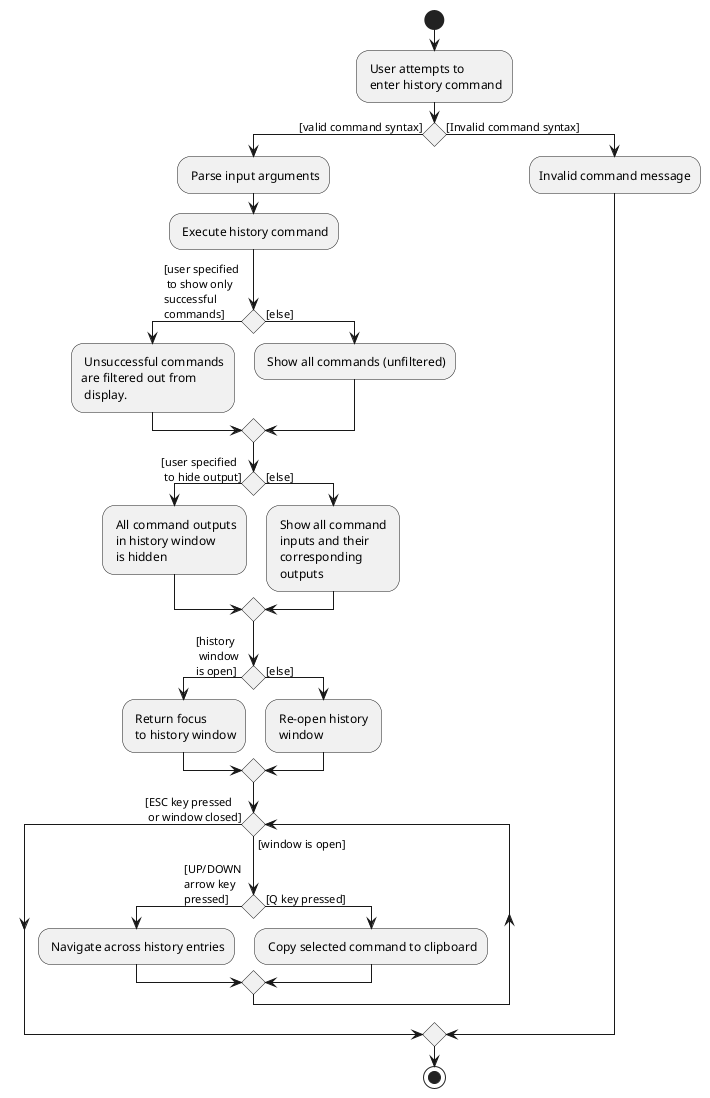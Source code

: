 
@startuml

start
- User attempts to\n enter history command
if () then ([valid command syntax])

    - Parse input arguments
    - Execute history command

        if () then ([user specified \n to show only\nsuccessful\ncommands])
            - Unsuccessful commands\nare filtered out from\n display.

        else ([else])
            - Show all commands (unfiltered)
        endif


    if () then ([user specified \n to hide output])
        - All command outputs\n in history window\n is hidden

    else ([else])
        - Show all command \n inputs and their \n corresponding \n outputs
    endif

    if () then ([history \n window \nis open])
        - Return focus \n to history window
    else([else])
        - Re-open history \n window
    endif

    while () is ([window is open])

        if () then ([UP/DOWN\narrow key\npressed])
            - Navigate across history entries
        else([Q key pressed])
            - Copy selected command to clipboard

        endif

    endwhile ([ESC key pressed\n or window closed])

else ([Invalid command syntax])
-Invalid command message
endif

stop
@enduml
